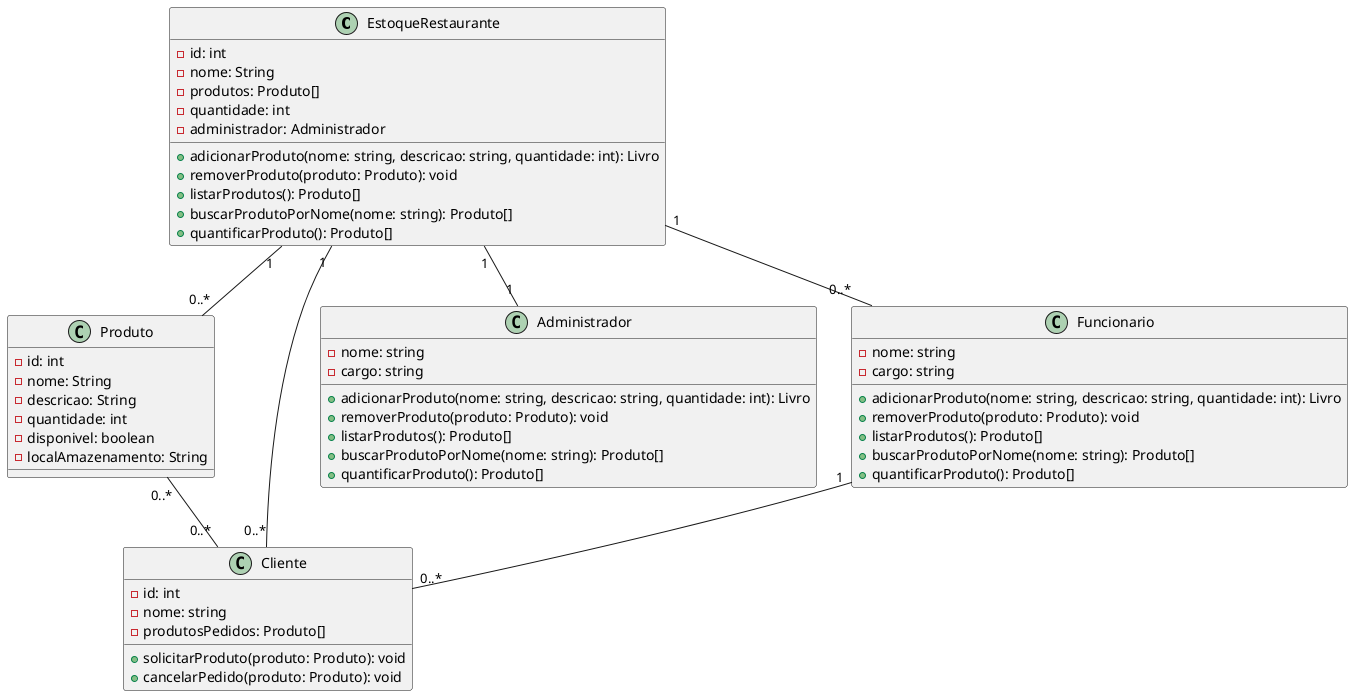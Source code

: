 @startuml Stock2u   

class EstoqueRestaurante{
 - id: int           
 - nome: String      
 - produtos: Produto[]
 - quantidade: int 
 - administrador: Administrador 
 + adicionarProduto(nome: string, descricao: string, quantidade: int): Livro
 + removerProduto(produto: Produto): void
 + listarProdutos(): Produto[]
 + buscarProdutoPorNome(nome: string): Produto[]
 + quantificarProduto(): Produto[]
 }

class Produto{
 - id: int           
 - nome: String      
 - descricao: String 
 - quantidade: int 
 - disponivel: boolean 
 - localAmazenamento: String
 }

class Cliente {
    - id: int
    - nome: string
    - produtosPedidos: Produto[]
    + solicitarProduto(produto: Produto): void
    + cancelarPedido(produto: Produto): void
}

class Administrador {
    - nome: string
    - cargo: string
    + adicionarProduto(nome: string, descricao: string, quantidade: int): Livro
    + removerProduto(produto: Produto): void
    + listarProdutos(): Produto[]
    + buscarProdutoPorNome(nome: string): Produto[]
    + quantificarProduto(): Produto[]
}

class Funcionario {
    - nome: string
    - cargo: string
    + adicionarProduto(nome: string, descricao: string, quantidade: int): Livro
    + removerProduto(produto: Produto): void
    + listarProdutos(): Produto[]
    + buscarProdutoPorNome(nome: string): Produto[]
    + quantificarProduto(): Produto[]
}

EstoqueRestaurante "1" -- "0..*" Produto
EstoqueRestaurante "1" -- "0..*" Cliente
EstoqueRestaurante "1" -- "1" Administrador
EstoqueRestaurante "1" -- "0..*" Funcionario
Produto "0..*" -- "0..*" Cliente
Funcionario "1" -- "0..*" Cliente

@enduml